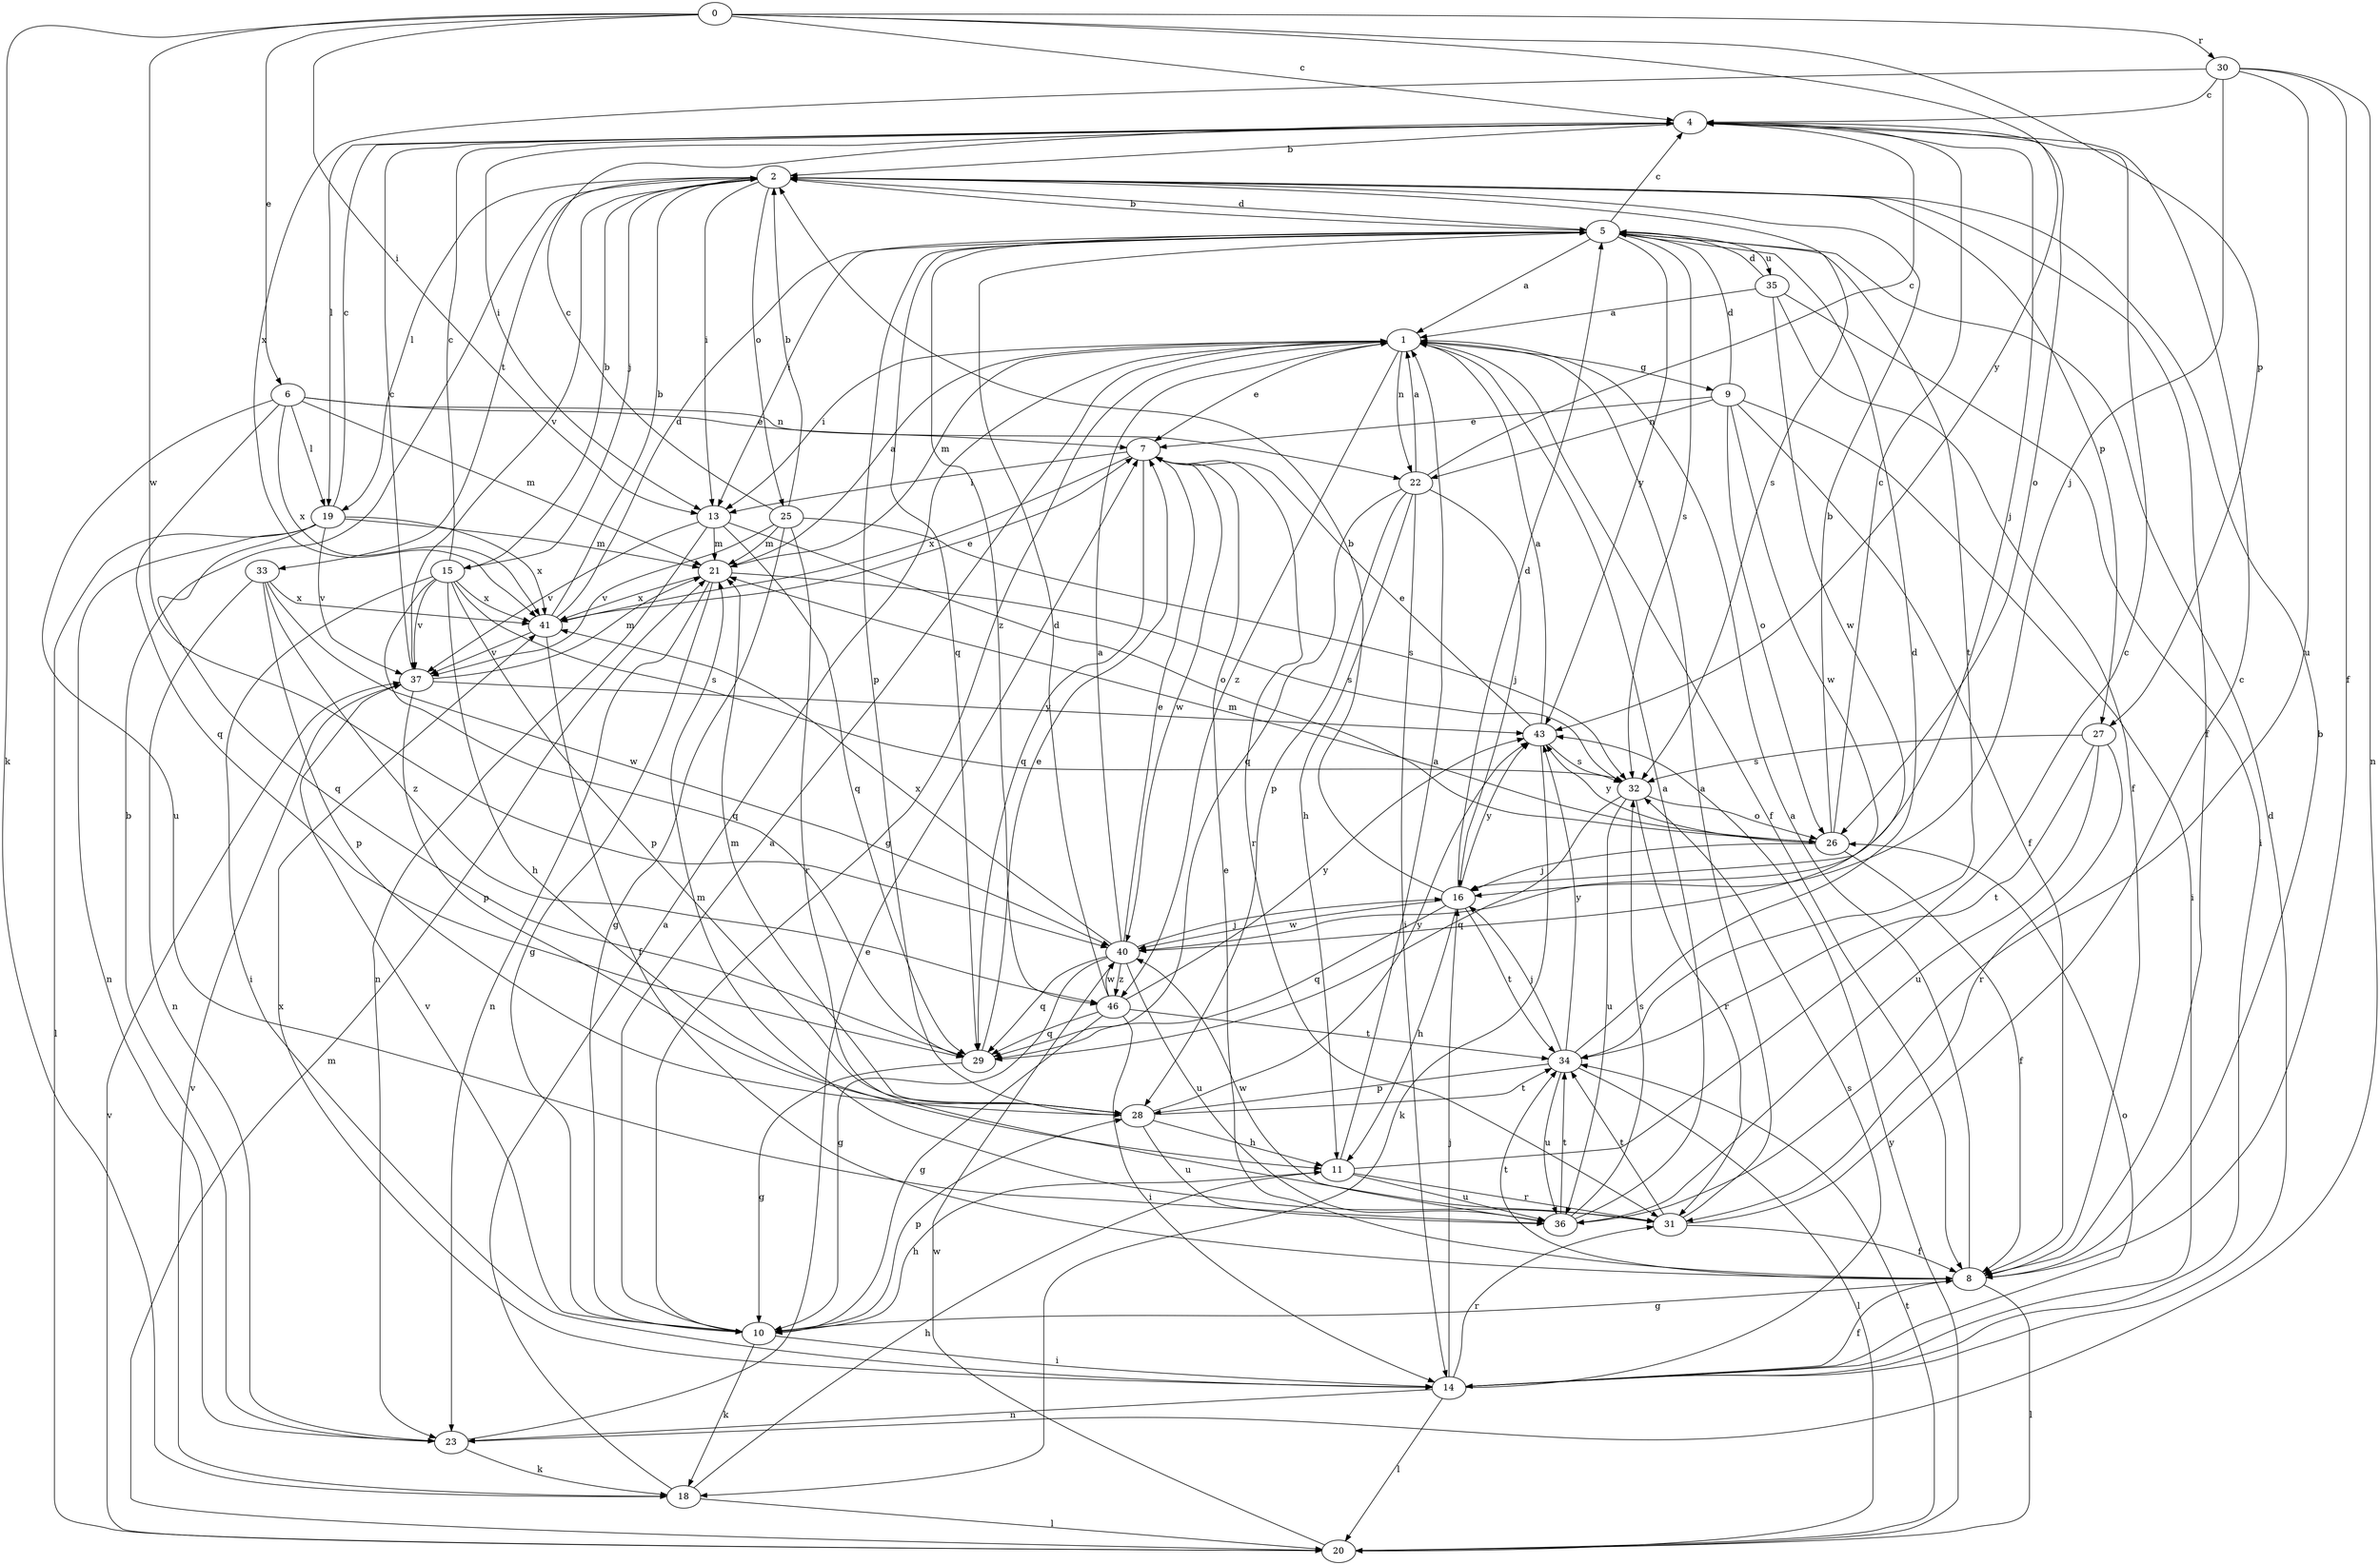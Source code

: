 strict digraph  {
0;
1;
2;
4;
5;
6;
7;
8;
9;
10;
11;
13;
14;
15;
16;
18;
19;
20;
21;
22;
23;
25;
26;
27;
28;
29;
30;
31;
32;
33;
34;
35;
36;
37;
40;
41;
43;
46;
0 -> 4  [label=c];
0 -> 6  [label=e];
0 -> 13  [label=i];
0 -> 18  [label=k];
0 -> 27  [label=p];
0 -> 30  [label=r];
0 -> 40  [label=w];
0 -> 43  [label=y];
1 -> 7  [label=e];
1 -> 8  [label=f];
1 -> 9  [label=g];
1 -> 10  [label=g];
1 -> 13  [label=i];
1 -> 21  [label=m];
1 -> 22  [label=n];
1 -> 46  [label=z];
2 -> 5  [label=d];
2 -> 8  [label=f];
2 -> 13  [label=i];
2 -> 15  [label=j];
2 -> 19  [label=l];
2 -> 25  [label=o];
2 -> 27  [label=p];
2 -> 32  [label=s];
2 -> 33  [label=t];
2 -> 37  [label=v];
4 -> 2  [label=b];
4 -> 13  [label=i];
4 -> 16  [label=j];
4 -> 19  [label=l];
4 -> 26  [label=o];
5 -> 1  [label=a];
5 -> 2  [label=b];
5 -> 4  [label=c];
5 -> 13  [label=i];
5 -> 28  [label=p];
5 -> 29  [label=q];
5 -> 32  [label=s];
5 -> 34  [label=t];
5 -> 35  [label=u];
5 -> 43  [label=y];
5 -> 46  [label=z];
6 -> 7  [label=e];
6 -> 19  [label=l];
6 -> 21  [label=m];
6 -> 22  [label=n];
6 -> 29  [label=q];
6 -> 36  [label=u];
6 -> 41  [label=x];
7 -> 13  [label=i];
7 -> 29  [label=q];
7 -> 31  [label=r];
7 -> 40  [label=w];
7 -> 41  [label=x];
8 -> 1  [label=a];
8 -> 2  [label=b];
8 -> 7  [label=e];
8 -> 10  [label=g];
8 -> 20  [label=l];
8 -> 34  [label=t];
9 -> 5  [label=d];
9 -> 7  [label=e];
9 -> 8  [label=f];
9 -> 14  [label=i];
9 -> 22  [label=n];
9 -> 26  [label=o];
9 -> 40  [label=w];
10 -> 1  [label=a];
10 -> 11  [label=h];
10 -> 14  [label=i];
10 -> 18  [label=k];
10 -> 28  [label=p];
10 -> 37  [label=v];
11 -> 1  [label=a];
11 -> 4  [label=c];
11 -> 31  [label=r];
11 -> 36  [label=u];
13 -> 21  [label=m];
13 -> 23  [label=n];
13 -> 26  [label=o];
13 -> 29  [label=q];
13 -> 37  [label=v];
14 -> 5  [label=d];
14 -> 8  [label=f];
14 -> 16  [label=j];
14 -> 20  [label=l];
14 -> 23  [label=n];
14 -> 26  [label=o];
14 -> 31  [label=r];
14 -> 32  [label=s];
14 -> 41  [label=x];
15 -> 2  [label=b];
15 -> 4  [label=c];
15 -> 11  [label=h];
15 -> 14  [label=i];
15 -> 28  [label=p];
15 -> 29  [label=q];
15 -> 32  [label=s];
15 -> 37  [label=v];
15 -> 41  [label=x];
16 -> 2  [label=b];
16 -> 5  [label=d];
16 -> 11  [label=h];
16 -> 29  [label=q];
16 -> 34  [label=t];
16 -> 40  [label=w];
16 -> 43  [label=y];
18 -> 1  [label=a];
18 -> 11  [label=h];
18 -> 20  [label=l];
18 -> 37  [label=v];
19 -> 4  [label=c];
19 -> 20  [label=l];
19 -> 21  [label=m];
19 -> 23  [label=n];
19 -> 29  [label=q];
19 -> 37  [label=v];
19 -> 41  [label=x];
20 -> 21  [label=m];
20 -> 34  [label=t];
20 -> 37  [label=v];
20 -> 40  [label=w];
20 -> 43  [label=y];
21 -> 1  [label=a];
21 -> 10  [label=g];
21 -> 23  [label=n];
21 -> 32  [label=s];
21 -> 41  [label=x];
22 -> 1  [label=a];
22 -> 4  [label=c];
22 -> 11  [label=h];
22 -> 14  [label=i];
22 -> 16  [label=j];
22 -> 28  [label=p];
22 -> 29  [label=q];
23 -> 2  [label=b];
23 -> 7  [label=e];
23 -> 18  [label=k];
25 -> 2  [label=b];
25 -> 4  [label=c];
25 -> 10  [label=g];
25 -> 21  [label=m];
25 -> 31  [label=r];
25 -> 32  [label=s];
25 -> 37  [label=v];
26 -> 2  [label=b];
26 -> 4  [label=c];
26 -> 8  [label=f];
26 -> 16  [label=j];
26 -> 21  [label=m];
26 -> 43  [label=y];
27 -> 31  [label=r];
27 -> 32  [label=s];
27 -> 34  [label=t];
27 -> 36  [label=u];
28 -> 11  [label=h];
28 -> 21  [label=m];
28 -> 34  [label=t];
28 -> 36  [label=u];
28 -> 43  [label=y];
29 -> 7  [label=e];
29 -> 10  [label=g];
30 -> 4  [label=c];
30 -> 8  [label=f];
30 -> 16  [label=j];
30 -> 23  [label=n];
30 -> 36  [label=u];
30 -> 41  [label=x];
31 -> 1  [label=a];
31 -> 4  [label=c];
31 -> 8  [label=f];
31 -> 21  [label=m];
31 -> 34  [label=t];
32 -> 26  [label=o];
32 -> 29  [label=q];
32 -> 31  [label=r];
32 -> 36  [label=u];
33 -> 23  [label=n];
33 -> 28  [label=p];
33 -> 40  [label=w];
33 -> 41  [label=x];
33 -> 46  [label=z];
34 -> 5  [label=d];
34 -> 16  [label=j];
34 -> 20  [label=l];
34 -> 28  [label=p];
34 -> 36  [label=u];
34 -> 43  [label=y];
35 -> 1  [label=a];
35 -> 5  [label=d];
35 -> 8  [label=f];
35 -> 14  [label=i];
35 -> 40  [label=w];
36 -> 1  [label=a];
36 -> 32  [label=s];
36 -> 34  [label=t];
36 -> 40  [label=w];
37 -> 4  [label=c];
37 -> 21  [label=m];
37 -> 28  [label=p];
37 -> 43  [label=y];
40 -> 1  [label=a];
40 -> 7  [label=e];
40 -> 10  [label=g];
40 -> 16  [label=j];
40 -> 29  [label=q];
40 -> 36  [label=u];
40 -> 41  [label=x];
40 -> 46  [label=z];
41 -> 2  [label=b];
41 -> 5  [label=d];
41 -> 7  [label=e];
41 -> 8  [label=f];
41 -> 37  [label=v];
43 -> 1  [label=a];
43 -> 7  [label=e];
43 -> 18  [label=k];
43 -> 32  [label=s];
46 -> 5  [label=d];
46 -> 10  [label=g];
46 -> 14  [label=i];
46 -> 29  [label=q];
46 -> 34  [label=t];
46 -> 40  [label=w];
46 -> 43  [label=y];
}
